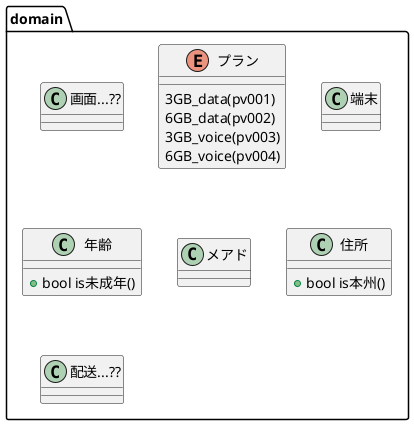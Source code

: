 @startuml

package domain {
  class "画面...??" as 画面

  enum プラン {
    3GB_data(pv001)
    6GB_data(pv002)
    3GB_voice(pv003)
    6GB_voice(pv004)
  }

  class 端末

  class 年齢 {
    + bool is未成年()
  }

  class メアド

  class 住所 {
    + bool is本州()
  }

  class "配送...??" as 配送
}

@enduml